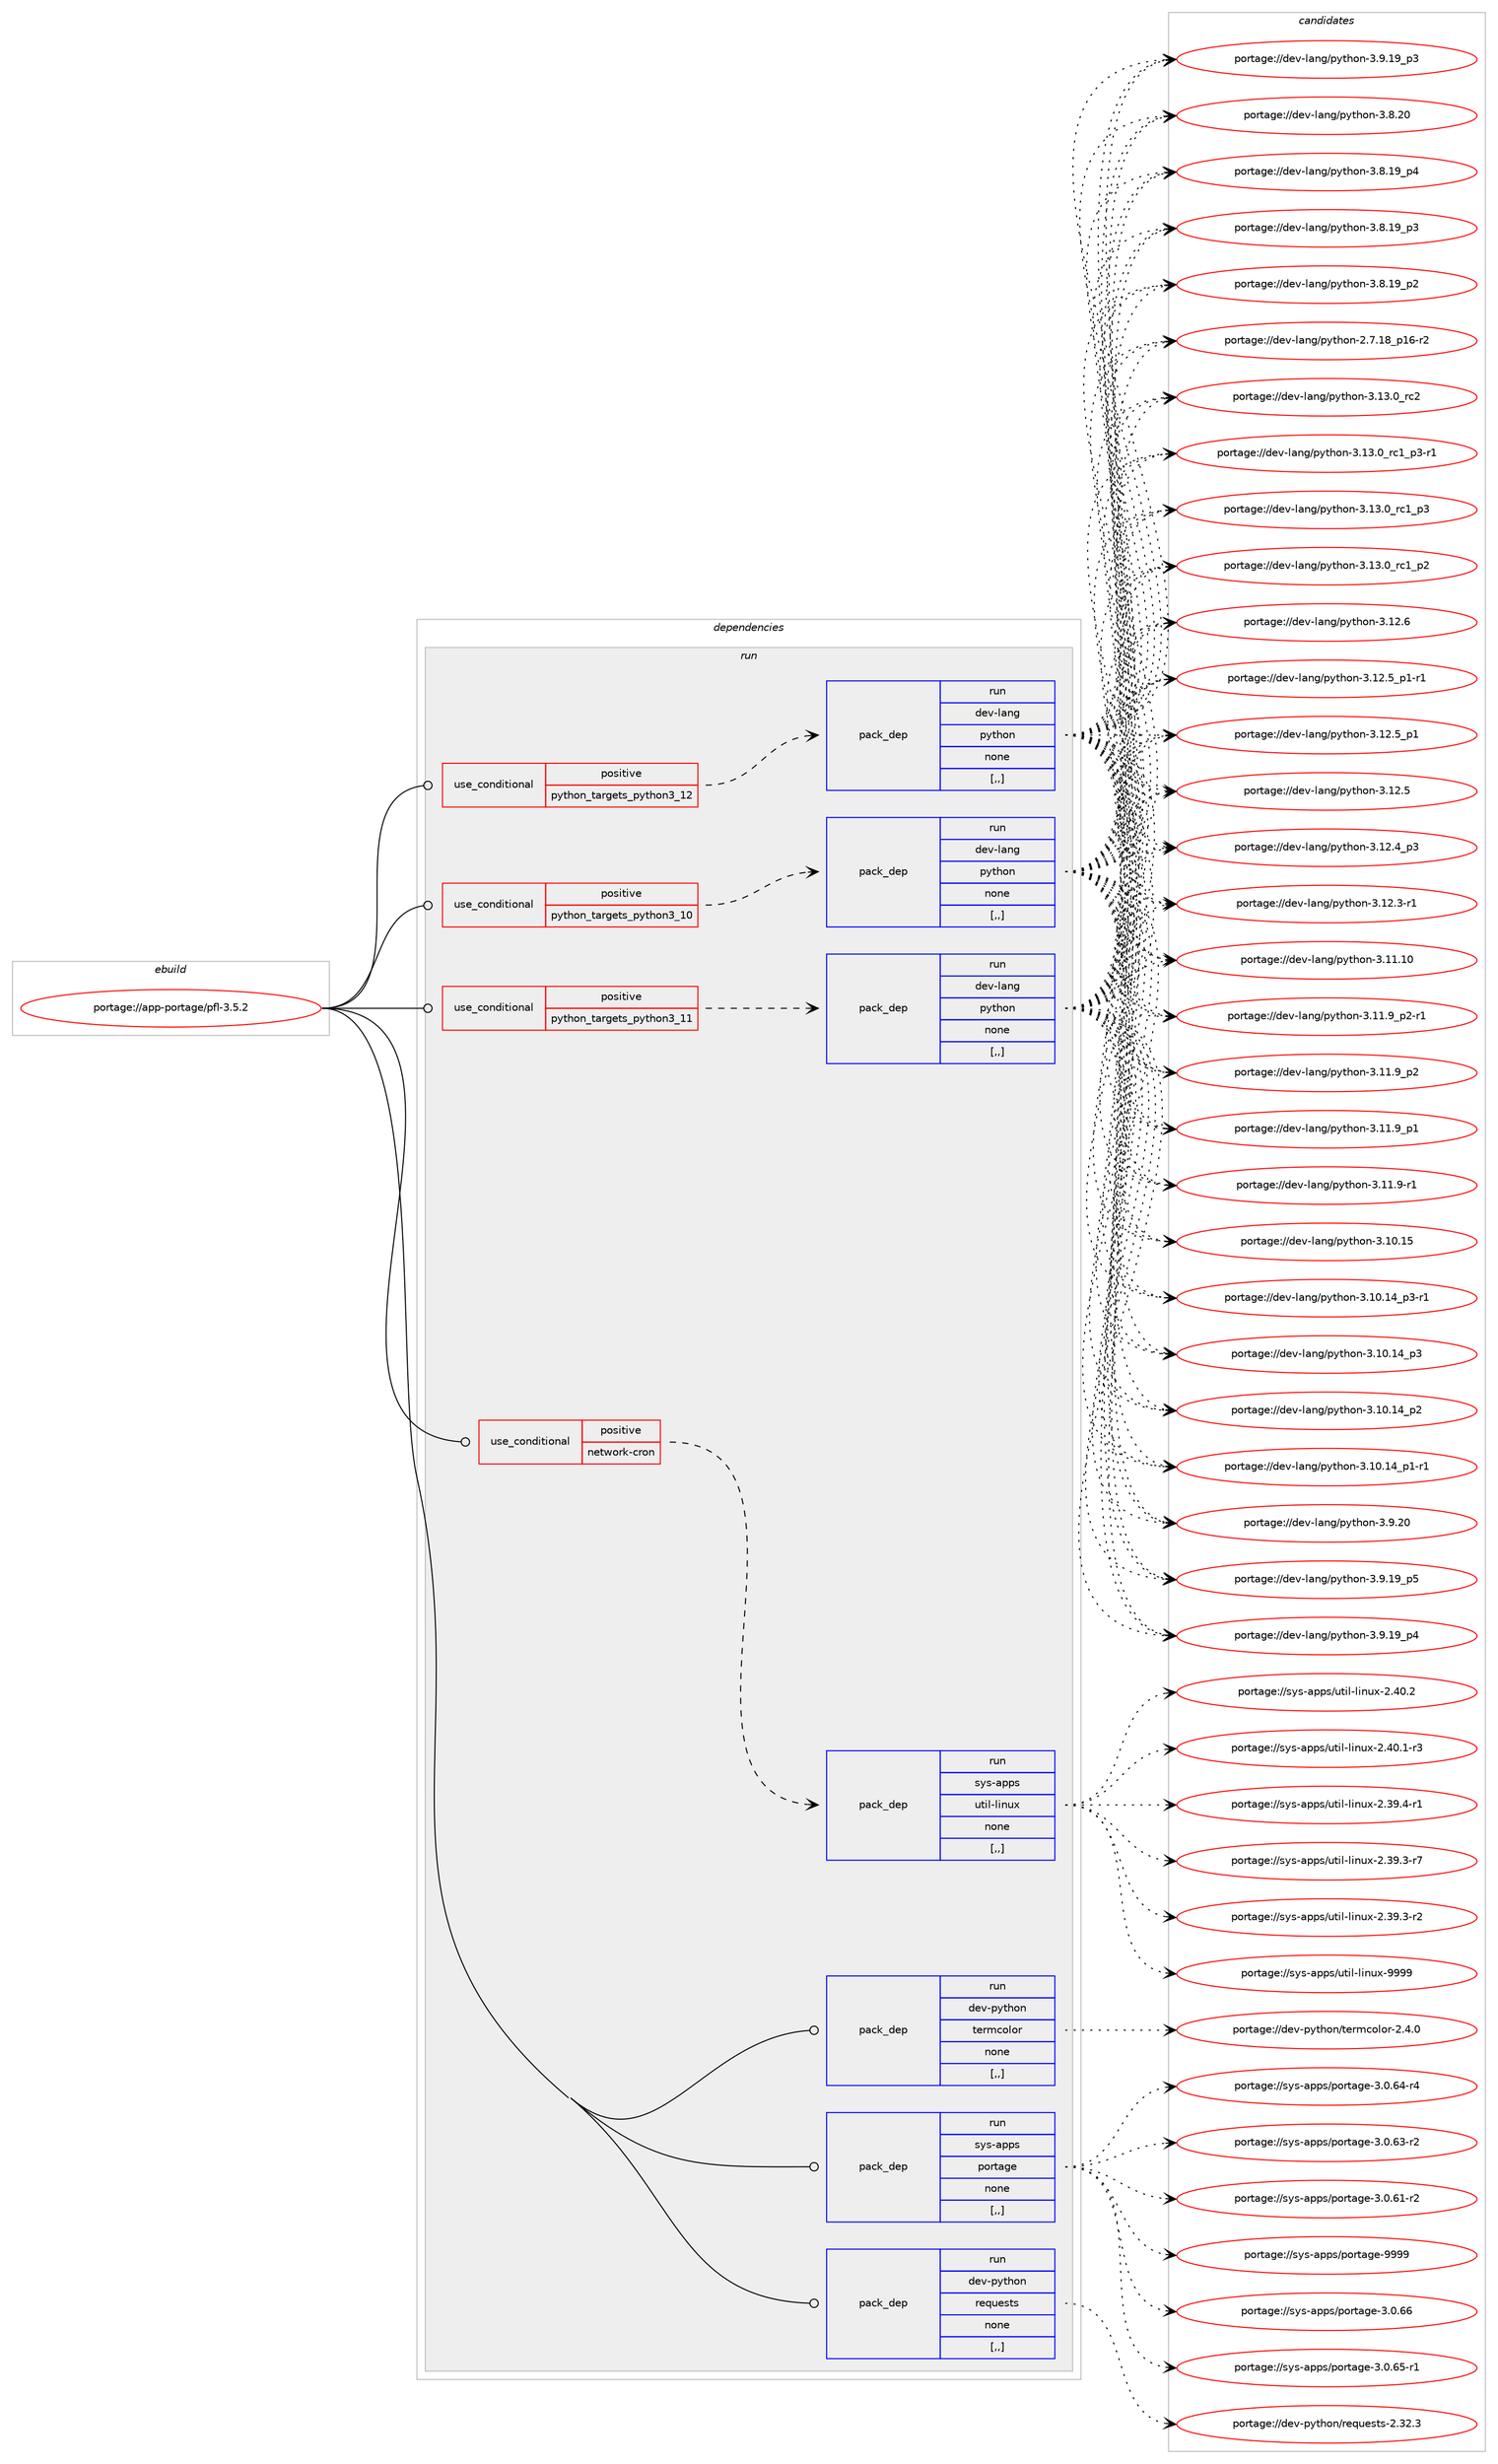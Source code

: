 digraph prolog {

# *************
# Graph options
# *************

newrank=true;
concentrate=true;
compound=true;
graph [rankdir=LR,fontname=Helvetica,fontsize=10,ranksep=1.5];#, ranksep=2.5, nodesep=0.2];
edge  [arrowhead=vee];
node  [fontname=Helvetica,fontsize=10];

# **********
# The ebuild
# **********

subgraph cluster_leftcol {
color=gray;
label=<<i>ebuild</i>>;
id [label="portage://app-portage/pfl-3.5.2", color=red, width=4, href="../app-portage/pfl-3.5.2.svg"];
}

# ****************
# The dependencies
# ****************

subgraph cluster_midcol {
color=gray;
label=<<i>dependencies</i>>;
subgraph cluster_compile {
fillcolor="#eeeeee";
style=filled;
label=<<i>compile</i>>;
}
subgraph cluster_compileandrun {
fillcolor="#eeeeee";
style=filled;
label=<<i>compile and run</i>>;
}
subgraph cluster_run {
fillcolor="#eeeeee";
style=filled;
label=<<i>run</i>>;
subgraph cond144068 {
dependency545180 [label=<<TABLE BORDER="0" CELLBORDER="1" CELLSPACING="0" CELLPADDING="4"><TR><TD ROWSPAN="3" CELLPADDING="10">use_conditional</TD></TR><TR><TD>positive</TD></TR><TR><TD>network-cron</TD></TR></TABLE>>, shape=none, color=red];
subgraph pack397045 {
dependency545181 [label=<<TABLE BORDER="0" CELLBORDER="1" CELLSPACING="0" CELLPADDING="4" WIDTH="220"><TR><TD ROWSPAN="6" CELLPADDING="30">pack_dep</TD></TR><TR><TD WIDTH="110">run</TD></TR><TR><TD>sys-apps</TD></TR><TR><TD>util-linux</TD></TR><TR><TD>none</TD></TR><TR><TD>[,,]</TD></TR></TABLE>>, shape=none, color=blue];
}
dependency545180:e -> dependency545181:w [weight=20,style="dashed",arrowhead="vee"];
}
id:e -> dependency545180:w [weight=20,style="solid",arrowhead="odot"];
subgraph cond144069 {
dependency545182 [label=<<TABLE BORDER="0" CELLBORDER="1" CELLSPACING="0" CELLPADDING="4"><TR><TD ROWSPAN="3" CELLPADDING="10">use_conditional</TD></TR><TR><TD>positive</TD></TR><TR><TD>python_targets_python3_10</TD></TR></TABLE>>, shape=none, color=red];
subgraph pack397046 {
dependency545183 [label=<<TABLE BORDER="0" CELLBORDER="1" CELLSPACING="0" CELLPADDING="4" WIDTH="220"><TR><TD ROWSPAN="6" CELLPADDING="30">pack_dep</TD></TR><TR><TD WIDTH="110">run</TD></TR><TR><TD>dev-lang</TD></TR><TR><TD>python</TD></TR><TR><TD>none</TD></TR><TR><TD>[,,]</TD></TR></TABLE>>, shape=none, color=blue];
}
dependency545182:e -> dependency545183:w [weight=20,style="dashed",arrowhead="vee"];
}
id:e -> dependency545182:w [weight=20,style="solid",arrowhead="odot"];
subgraph cond144070 {
dependency545184 [label=<<TABLE BORDER="0" CELLBORDER="1" CELLSPACING="0" CELLPADDING="4"><TR><TD ROWSPAN="3" CELLPADDING="10">use_conditional</TD></TR><TR><TD>positive</TD></TR><TR><TD>python_targets_python3_11</TD></TR></TABLE>>, shape=none, color=red];
subgraph pack397047 {
dependency545185 [label=<<TABLE BORDER="0" CELLBORDER="1" CELLSPACING="0" CELLPADDING="4" WIDTH="220"><TR><TD ROWSPAN="6" CELLPADDING="30">pack_dep</TD></TR><TR><TD WIDTH="110">run</TD></TR><TR><TD>dev-lang</TD></TR><TR><TD>python</TD></TR><TR><TD>none</TD></TR><TR><TD>[,,]</TD></TR></TABLE>>, shape=none, color=blue];
}
dependency545184:e -> dependency545185:w [weight=20,style="dashed",arrowhead="vee"];
}
id:e -> dependency545184:w [weight=20,style="solid",arrowhead="odot"];
subgraph cond144071 {
dependency545186 [label=<<TABLE BORDER="0" CELLBORDER="1" CELLSPACING="0" CELLPADDING="4"><TR><TD ROWSPAN="3" CELLPADDING="10">use_conditional</TD></TR><TR><TD>positive</TD></TR><TR><TD>python_targets_python3_12</TD></TR></TABLE>>, shape=none, color=red];
subgraph pack397048 {
dependency545187 [label=<<TABLE BORDER="0" CELLBORDER="1" CELLSPACING="0" CELLPADDING="4" WIDTH="220"><TR><TD ROWSPAN="6" CELLPADDING="30">pack_dep</TD></TR><TR><TD WIDTH="110">run</TD></TR><TR><TD>dev-lang</TD></TR><TR><TD>python</TD></TR><TR><TD>none</TD></TR><TR><TD>[,,]</TD></TR></TABLE>>, shape=none, color=blue];
}
dependency545186:e -> dependency545187:w [weight=20,style="dashed",arrowhead="vee"];
}
id:e -> dependency545186:w [weight=20,style="solid",arrowhead="odot"];
subgraph pack397049 {
dependency545188 [label=<<TABLE BORDER="0" CELLBORDER="1" CELLSPACING="0" CELLPADDING="4" WIDTH="220"><TR><TD ROWSPAN="6" CELLPADDING="30">pack_dep</TD></TR><TR><TD WIDTH="110">run</TD></TR><TR><TD>dev-python</TD></TR><TR><TD>requests</TD></TR><TR><TD>none</TD></TR><TR><TD>[,,]</TD></TR></TABLE>>, shape=none, color=blue];
}
id:e -> dependency545188:w [weight=20,style="solid",arrowhead="odot"];
subgraph pack397050 {
dependency545189 [label=<<TABLE BORDER="0" CELLBORDER="1" CELLSPACING="0" CELLPADDING="4" WIDTH="220"><TR><TD ROWSPAN="6" CELLPADDING="30">pack_dep</TD></TR><TR><TD WIDTH="110">run</TD></TR><TR><TD>dev-python</TD></TR><TR><TD>termcolor</TD></TR><TR><TD>none</TD></TR><TR><TD>[,,]</TD></TR></TABLE>>, shape=none, color=blue];
}
id:e -> dependency545189:w [weight=20,style="solid",arrowhead="odot"];
subgraph pack397051 {
dependency545190 [label=<<TABLE BORDER="0" CELLBORDER="1" CELLSPACING="0" CELLPADDING="4" WIDTH="220"><TR><TD ROWSPAN="6" CELLPADDING="30">pack_dep</TD></TR><TR><TD WIDTH="110">run</TD></TR><TR><TD>sys-apps</TD></TR><TR><TD>portage</TD></TR><TR><TD>none</TD></TR><TR><TD>[,,]</TD></TR></TABLE>>, shape=none, color=blue];
}
id:e -> dependency545190:w [weight=20,style="solid",arrowhead="odot"];
}
}

# **************
# The candidates
# **************

subgraph cluster_choices {
rank=same;
color=gray;
label=<<i>candidates</i>>;

subgraph choice397045 {
color=black;
nodesep=1;
choice115121115459711211211547117116105108451081051101171204557575757 [label="portage://sys-apps/util-linux-9999", color=red, width=4,href="../sys-apps/util-linux-9999.svg"];
choice1151211154597112112115471171161051084510810511011712045504652484650 [label="portage://sys-apps/util-linux-2.40.2", color=red, width=4,href="../sys-apps/util-linux-2.40.2.svg"];
choice11512111545971121121154711711610510845108105110117120455046524846494511451 [label="portage://sys-apps/util-linux-2.40.1-r3", color=red, width=4,href="../sys-apps/util-linux-2.40.1-r3.svg"];
choice11512111545971121121154711711610510845108105110117120455046515746524511449 [label="portage://sys-apps/util-linux-2.39.4-r1", color=red, width=4,href="../sys-apps/util-linux-2.39.4-r1.svg"];
choice11512111545971121121154711711610510845108105110117120455046515746514511455 [label="portage://sys-apps/util-linux-2.39.3-r7", color=red, width=4,href="../sys-apps/util-linux-2.39.3-r7.svg"];
choice11512111545971121121154711711610510845108105110117120455046515746514511450 [label="portage://sys-apps/util-linux-2.39.3-r2", color=red, width=4,href="../sys-apps/util-linux-2.39.3-r2.svg"];
dependency545181:e -> choice115121115459711211211547117116105108451081051101171204557575757:w [style=dotted,weight="100"];
dependency545181:e -> choice1151211154597112112115471171161051084510810511011712045504652484650:w [style=dotted,weight="100"];
dependency545181:e -> choice11512111545971121121154711711610510845108105110117120455046524846494511451:w [style=dotted,weight="100"];
dependency545181:e -> choice11512111545971121121154711711610510845108105110117120455046515746524511449:w [style=dotted,weight="100"];
dependency545181:e -> choice11512111545971121121154711711610510845108105110117120455046515746514511455:w [style=dotted,weight="100"];
dependency545181:e -> choice11512111545971121121154711711610510845108105110117120455046515746514511450:w [style=dotted,weight="100"];
}
subgraph choice397046 {
color=black;
nodesep=1;
choice10010111845108971101034711212111610411111045514649514648951149950 [label="portage://dev-lang/python-3.13.0_rc2", color=red, width=4,href="../dev-lang/python-3.13.0_rc2.svg"];
choice1001011184510897110103471121211161041111104551464951464895114994995112514511449 [label="portage://dev-lang/python-3.13.0_rc1_p3-r1", color=red, width=4,href="../dev-lang/python-3.13.0_rc1_p3-r1.svg"];
choice100101118451089711010347112121116104111110455146495146489511499499511251 [label="portage://dev-lang/python-3.13.0_rc1_p3", color=red, width=4,href="../dev-lang/python-3.13.0_rc1_p3.svg"];
choice100101118451089711010347112121116104111110455146495146489511499499511250 [label="portage://dev-lang/python-3.13.0_rc1_p2", color=red, width=4,href="../dev-lang/python-3.13.0_rc1_p2.svg"];
choice10010111845108971101034711212111610411111045514649504654 [label="portage://dev-lang/python-3.12.6", color=red, width=4,href="../dev-lang/python-3.12.6.svg"];
choice1001011184510897110103471121211161041111104551464950465395112494511449 [label="portage://dev-lang/python-3.12.5_p1-r1", color=red, width=4,href="../dev-lang/python-3.12.5_p1-r1.svg"];
choice100101118451089711010347112121116104111110455146495046539511249 [label="portage://dev-lang/python-3.12.5_p1", color=red, width=4,href="../dev-lang/python-3.12.5_p1.svg"];
choice10010111845108971101034711212111610411111045514649504653 [label="portage://dev-lang/python-3.12.5", color=red, width=4,href="../dev-lang/python-3.12.5.svg"];
choice100101118451089711010347112121116104111110455146495046529511251 [label="portage://dev-lang/python-3.12.4_p3", color=red, width=4,href="../dev-lang/python-3.12.4_p3.svg"];
choice100101118451089711010347112121116104111110455146495046514511449 [label="portage://dev-lang/python-3.12.3-r1", color=red, width=4,href="../dev-lang/python-3.12.3-r1.svg"];
choice1001011184510897110103471121211161041111104551464949464948 [label="portage://dev-lang/python-3.11.10", color=red, width=4,href="../dev-lang/python-3.11.10.svg"];
choice1001011184510897110103471121211161041111104551464949465795112504511449 [label="portage://dev-lang/python-3.11.9_p2-r1", color=red, width=4,href="../dev-lang/python-3.11.9_p2-r1.svg"];
choice100101118451089711010347112121116104111110455146494946579511250 [label="portage://dev-lang/python-3.11.9_p2", color=red, width=4,href="../dev-lang/python-3.11.9_p2.svg"];
choice100101118451089711010347112121116104111110455146494946579511249 [label="portage://dev-lang/python-3.11.9_p1", color=red, width=4,href="../dev-lang/python-3.11.9_p1.svg"];
choice100101118451089711010347112121116104111110455146494946574511449 [label="portage://dev-lang/python-3.11.9-r1", color=red, width=4,href="../dev-lang/python-3.11.9-r1.svg"];
choice1001011184510897110103471121211161041111104551464948464953 [label="portage://dev-lang/python-3.10.15", color=red, width=4,href="../dev-lang/python-3.10.15.svg"];
choice100101118451089711010347112121116104111110455146494846495295112514511449 [label="portage://dev-lang/python-3.10.14_p3-r1", color=red, width=4,href="../dev-lang/python-3.10.14_p3-r1.svg"];
choice10010111845108971101034711212111610411111045514649484649529511251 [label="portage://dev-lang/python-3.10.14_p3", color=red, width=4,href="../dev-lang/python-3.10.14_p3.svg"];
choice10010111845108971101034711212111610411111045514649484649529511250 [label="portage://dev-lang/python-3.10.14_p2", color=red, width=4,href="../dev-lang/python-3.10.14_p2.svg"];
choice100101118451089711010347112121116104111110455146494846495295112494511449 [label="portage://dev-lang/python-3.10.14_p1-r1", color=red, width=4,href="../dev-lang/python-3.10.14_p1-r1.svg"];
choice10010111845108971101034711212111610411111045514657465048 [label="portage://dev-lang/python-3.9.20", color=red, width=4,href="../dev-lang/python-3.9.20.svg"];
choice100101118451089711010347112121116104111110455146574649579511253 [label="portage://dev-lang/python-3.9.19_p5", color=red, width=4,href="../dev-lang/python-3.9.19_p5.svg"];
choice100101118451089711010347112121116104111110455146574649579511252 [label="portage://dev-lang/python-3.9.19_p4", color=red, width=4,href="../dev-lang/python-3.9.19_p4.svg"];
choice100101118451089711010347112121116104111110455146574649579511251 [label="portage://dev-lang/python-3.9.19_p3", color=red, width=4,href="../dev-lang/python-3.9.19_p3.svg"];
choice10010111845108971101034711212111610411111045514656465048 [label="portage://dev-lang/python-3.8.20", color=red, width=4,href="../dev-lang/python-3.8.20.svg"];
choice100101118451089711010347112121116104111110455146564649579511252 [label="portage://dev-lang/python-3.8.19_p4", color=red, width=4,href="../dev-lang/python-3.8.19_p4.svg"];
choice100101118451089711010347112121116104111110455146564649579511251 [label="portage://dev-lang/python-3.8.19_p3", color=red, width=4,href="../dev-lang/python-3.8.19_p3.svg"];
choice100101118451089711010347112121116104111110455146564649579511250 [label="portage://dev-lang/python-3.8.19_p2", color=red, width=4,href="../dev-lang/python-3.8.19_p2.svg"];
choice100101118451089711010347112121116104111110455046554649569511249544511450 [label="portage://dev-lang/python-2.7.18_p16-r2", color=red, width=4,href="../dev-lang/python-2.7.18_p16-r2.svg"];
dependency545183:e -> choice10010111845108971101034711212111610411111045514649514648951149950:w [style=dotted,weight="100"];
dependency545183:e -> choice1001011184510897110103471121211161041111104551464951464895114994995112514511449:w [style=dotted,weight="100"];
dependency545183:e -> choice100101118451089711010347112121116104111110455146495146489511499499511251:w [style=dotted,weight="100"];
dependency545183:e -> choice100101118451089711010347112121116104111110455146495146489511499499511250:w [style=dotted,weight="100"];
dependency545183:e -> choice10010111845108971101034711212111610411111045514649504654:w [style=dotted,weight="100"];
dependency545183:e -> choice1001011184510897110103471121211161041111104551464950465395112494511449:w [style=dotted,weight="100"];
dependency545183:e -> choice100101118451089711010347112121116104111110455146495046539511249:w [style=dotted,weight="100"];
dependency545183:e -> choice10010111845108971101034711212111610411111045514649504653:w [style=dotted,weight="100"];
dependency545183:e -> choice100101118451089711010347112121116104111110455146495046529511251:w [style=dotted,weight="100"];
dependency545183:e -> choice100101118451089711010347112121116104111110455146495046514511449:w [style=dotted,weight="100"];
dependency545183:e -> choice1001011184510897110103471121211161041111104551464949464948:w [style=dotted,weight="100"];
dependency545183:e -> choice1001011184510897110103471121211161041111104551464949465795112504511449:w [style=dotted,weight="100"];
dependency545183:e -> choice100101118451089711010347112121116104111110455146494946579511250:w [style=dotted,weight="100"];
dependency545183:e -> choice100101118451089711010347112121116104111110455146494946579511249:w [style=dotted,weight="100"];
dependency545183:e -> choice100101118451089711010347112121116104111110455146494946574511449:w [style=dotted,weight="100"];
dependency545183:e -> choice1001011184510897110103471121211161041111104551464948464953:w [style=dotted,weight="100"];
dependency545183:e -> choice100101118451089711010347112121116104111110455146494846495295112514511449:w [style=dotted,weight="100"];
dependency545183:e -> choice10010111845108971101034711212111610411111045514649484649529511251:w [style=dotted,weight="100"];
dependency545183:e -> choice10010111845108971101034711212111610411111045514649484649529511250:w [style=dotted,weight="100"];
dependency545183:e -> choice100101118451089711010347112121116104111110455146494846495295112494511449:w [style=dotted,weight="100"];
dependency545183:e -> choice10010111845108971101034711212111610411111045514657465048:w [style=dotted,weight="100"];
dependency545183:e -> choice100101118451089711010347112121116104111110455146574649579511253:w [style=dotted,weight="100"];
dependency545183:e -> choice100101118451089711010347112121116104111110455146574649579511252:w [style=dotted,weight="100"];
dependency545183:e -> choice100101118451089711010347112121116104111110455146574649579511251:w [style=dotted,weight="100"];
dependency545183:e -> choice10010111845108971101034711212111610411111045514656465048:w [style=dotted,weight="100"];
dependency545183:e -> choice100101118451089711010347112121116104111110455146564649579511252:w [style=dotted,weight="100"];
dependency545183:e -> choice100101118451089711010347112121116104111110455146564649579511251:w [style=dotted,weight="100"];
dependency545183:e -> choice100101118451089711010347112121116104111110455146564649579511250:w [style=dotted,weight="100"];
dependency545183:e -> choice100101118451089711010347112121116104111110455046554649569511249544511450:w [style=dotted,weight="100"];
}
subgraph choice397047 {
color=black;
nodesep=1;
choice10010111845108971101034711212111610411111045514649514648951149950 [label="portage://dev-lang/python-3.13.0_rc2", color=red, width=4,href="../dev-lang/python-3.13.0_rc2.svg"];
choice1001011184510897110103471121211161041111104551464951464895114994995112514511449 [label="portage://dev-lang/python-3.13.0_rc1_p3-r1", color=red, width=4,href="../dev-lang/python-3.13.0_rc1_p3-r1.svg"];
choice100101118451089711010347112121116104111110455146495146489511499499511251 [label="portage://dev-lang/python-3.13.0_rc1_p3", color=red, width=4,href="../dev-lang/python-3.13.0_rc1_p3.svg"];
choice100101118451089711010347112121116104111110455146495146489511499499511250 [label="portage://dev-lang/python-3.13.0_rc1_p2", color=red, width=4,href="../dev-lang/python-3.13.0_rc1_p2.svg"];
choice10010111845108971101034711212111610411111045514649504654 [label="portage://dev-lang/python-3.12.6", color=red, width=4,href="../dev-lang/python-3.12.6.svg"];
choice1001011184510897110103471121211161041111104551464950465395112494511449 [label="portage://dev-lang/python-3.12.5_p1-r1", color=red, width=4,href="../dev-lang/python-3.12.5_p1-r1.svg"];
choice100101118451089711010347112121116104111110455146495046539511249 [label="portage://dev-lang/python-3.12.5_p1", color=red, width=4,href="../dev-lang/python-3.12.5_p1.svg"];
choice10010111845108971101034711212111610411111045514649504653 [label="portage://dev-lang/python-3.12.5", color=red, width=4,href="../dev-lang/python-3.12.5.svg"];
choice100101118451089711010347112121116104111110455146495046529511251 [label="portage://dev-lang/python-3.12.4_p3", color=red, width=4,href="../dev-lang/python-3.12.4_p3.svg"];
choice100101118451089711010347112121116104111110455146495046514511449 [label="portage://dev-lang/python-3.12.3-r1", color=red, width=4,href="../dev-lang/python-3.12.3-r1.svg"];
choice1001011184510897110103471121211161041111104551464949464948 [label="portage://dev-lang/python-3.11.10", color=red, width=4,href="../dev-lang/python-3.11.10.svg"];
choice1001011184510897110103471121211161041111104551464949465795112504511449 [label="portage://dev-lang/python-3.11.9_p2-r1", color=red, width=4,href="../dev-lang/python-3.11.9_p2-r1.svg"];
choice100101118451089711010347112121116104111110455146494946579511250 [label="portage://dev-lang/python-3.11.9_p2", color=red, width=4,href="../dev-lang/python-3.11.9_p2.svg"];
choice100101118451089711010347112121116104111110455146494946579511249 [label="portage://dev-lang/python-3.11.9_p1", color=red, width=4,href="../dev-lang/python-3.11.9_p1.svg"];
choice100101118451089711010347112121116104111110455146494946574511449 [label="portage://dev-lang/python-3.11.9-r1", color=red, width=4,href="../dev-lang/python-3.11.9-r1.svg"];
choice1001011184510897110103471121211161041111104551464948464953 [label="portage://dev-lang/python-3.10.15", color=red, width=4,href="../dev-lang/python-3.10.15.svg"];
choice100101118451089711010347112121116104111110455146494846495295112514511449 [label="portage://dev-lang/python-3.10.14_p3-r1", color=red, width=4,href="../dev-lang/python-3.10.14_p3-r1.svg"];
choice10010111845108971101034711212111610411111045514649484649529511251 [label="portage://dev-lang/python-3.10.14_p3", color=red, width=4,href="../dev-lang/python-3.10.14_p3.svg"];
choice10010111845108971101034711212111610411111045514649484649529511250 [label="portage://dev-lang/python-3.10.14_p2", color=red, width=4,href="../dev-lang/python-3.10.14_p2.svg"];
choice100101118451089711010347112121116104111110455146494846495295112494511449 [label="portage://dev-lang/python-3.10.14_p1-r1", color=red, width=4,href="../dev-lang/python-3.10.14_p1-r1.svg"];
choice10010111845108971101034711212111610411111045514657465048 [label="portage://dev-lang/python-3.9.20", color=red, width=4,href="../dev-lang/python-3.9.20.svg"];
choice100101118451089711010347112121116104111110455146574649579511253 [label="portage://dev-lang/python-3.9.19_p5", color=red, width=4,href="../dev-lang/python-3.9.19_p5.svg"];
choice100101118451089711010347112121116104111110455146574649579511252 [label="portage://dev-lang/python-3.9.19_p4", color=red, width=4,href="../dev-lang/python-3.9.19_p4.svg"];
choice100101118451089711010347112121116104111110455146574649579511251 [label="portage://dev-lang/python-3.9.19_p3", color=red, width=4,href="../dev-lang/python-3.9.19_p3.svg"];
choice10010111845108971101034711212111610411111045514656465048 [label="portage://dev-lang/python-3.8.20", color=red, width=4,href="../dev-lang/python-3.8.20.svg"];
choice100101118451089711010347112121116104111110455146564649579511252 [label="portage://dev-lang/python-3.8.19_p4", color=red, width=4,href="../dev-lang/python-3.8.19_p4.svg"];
choice100101118451089711010347112121116104111110455146564649579511251 [label="portage://dev-lang/python-3.8.19_p3", color=red, width=4,href="../dev-lang/python-3.8.19_p3.svg"];
choice100101118451089711010347112121116104111110455146564649579511250 [label="portage://dev-lang/python-3.8.19_p2", color=red, width=4,href="../dev-lang/python-3.8.19_p2.svg"];
choice100101118451089711010347112121116104111110455046554649569511249544511450 [label="portage://dev-lang/python-2.7.18_p16-r2", color=red, width=4,href="../dev-lang/python-2.7.18_p16-r2.svg"];
dependency545185:e -> choice10010111845108971101034711212111610411111045514649514648951149950:w [style=dotted,weight="100"];
dependency545185:e -> choice1001011184510897110103471121211161041111104551464951464895114994995112514511449:w [style=dotted,weight="100"];
dependency545185:e -> choice100101118451089711010347112121116104111110455146495146489511499499511251:w [style=dotted,weight="100"];
dependency545185:e -> choice100101118451089711010347112121116104111110455146495146489511499499511250:w [style=dotted,weight="100"];
dependency545185:e -> choice10010111845108971101034711212111610411111045514649504654:w [style=dotted,weight="100"];
dependency545185:e -> choice1001011184510897110103471121211161041111104551464950465395112494511449:w [style=dotted,weight="100"];
dependency545185:e -> choice100101118451089711010347112121116104111110455146495046539511249:w [style=dotted,weight="100"];
dependency545185:e -> choice10010111845108971101034711212111610411111045514649504653:w [style=dotted,weight="100"];
dependency545185:e -> choice100101118451089711010347112121116104111110455146495046529511251:w [style=dotted,weight="100"];
dependency545185:e -> choice100101118451089711010347112121116104111110455146495046514511449:w [style=dotted,weight="100"];
dependency545185:e -> choice1001011184510897110103471121211161041111104551464949464948:w [style=dotted,weight="100"];
dependency545185:e -> choice1001011184510897110103471121211161041111104551464949465795112504511449:w [style=dotted,weight="100"];
dependency545185:e -> choice100101118451089711010347112121116104111110455146494946579511250:w [style=dotted,weight="100"];
dependency545185:e -> choice100101118451089711010347112121116104111110455146494946579511249:w [style=dotted,weight="100"];
dependency545185:e -> choice100101118451089711010347112121116104111110455146494946574511449:w [style=dotted,weight="100"];
dependency545185:e -> choice1001011184510897110103471121211161041111104551464948464953:w [style=dotted,weight="100"];
dependency545185:e -> choice100101118451089711010347112121116104111110455146494846495295112514511449:w [style=dotted,weight="100"];
dependency545185:e -> choice10010111845108971101034711212111610411111045514649484649529511251:w [style=dotted,weight="100"];
dependency545185:e -> choice10010111845108971101034711212111610411111045514649484649529511250:w [style=dotted,weight="100"];
dependency545185:e -> choice100101118451089711010347112121116104111110455146494846495295112494511449:w [style=dotted,weight="100"];
dependency545185:e -> choice10010111845108971101034711212111610411111045514657465048:w [style=dotted,weight="100"];
dependency545185:e -> choice100101118451089711010347112121116104111110455146574649579511253:w [style=dotted,weight="100"];
dependency545185:e -> choice100101118451089711010347112121116104111110455146574649579511252:w [style=dotted,weight="100"];
dependency545185:e -> choice100101118451089711010347112121116104111110455146574649579511251:w [style=dotted,weight="100"];
dependency545185:e -> choice10010111845108971101034711212111610411111045514656465048:w [style=dotted,weight="100"];
dependency545185:e -> choice100101118451089711010347112121116104111110455146564649579511252:w [style=dotted,weight="100"];
dependency545185:e -> choice100101118451089711010347112121116104111110455146564649579511251:w [style=dotted,weight="100"];
dependency545185:e -> choice100101118451089711010347112121116104111110455146564649579511250:w [style=dotted,weight="100"];
dependency545185:e -> choice100101118451089711010347112121116104111110455046554649569511249544511450:w [style=dotted,weight="100"];
}
subgraph choice397048 {
color=black;
nodesep=1;
choice10010111845108971101034711212111610411111045514649514648951149950 [label="portage://dev-lang/python-3.13.0_rc2", color=red, width=4,href="../dev-lang/python-3.13.0_rc2.svg"];
choice1001011184510897110103471121211161041111104551464951464895114994995112514511449 [label="portage://dev-lang/python-3.13.0_rc1_p3-r1", color=red, width=4,href="../dev-lang/python-3.13.0_rc1_p3-r1.svg"];
choice100101118451089711010347112121116104111110455146495146489511499499511251 [label="portage://dev-lang/python-3.13.0_rc1_p3", color=red, width=4,href="../dev-lang/python-3.13.0_rc1_p3.svg"];
choice100101118451089711010347112121116104111110455146495146489511499499511250 [label="portage://dev-lang/python-3.13.0_rc1_p2", color=red, width=4,href="../dev-lang/python-3.13.0_rc1_p2.svg"];
choice10010111845108971101034711212111610411111045514649504654 [label="portage://dev-lang/python-3.12.6", color=red, width=4,href="../dev-lang/python-3.12.6.svg"];
choice1001011184510897110103471121211161041111104551464950465395112494511449 [label="portage://dev-lang/python-3.12.5_p1-r1", color=red, width=4,href="../dev-lang/python-3.12.5_p1-r1.svg"];
choice100101118451089711010347112121116104111110455146495046539511249 [label="portage://dev-lang/python-3.12.5_p1", color=red, width=4,href="../dev-lang/python-3.12.5_p1.svg"];
choice10010111845108971101034711212111610411111045514649504653 [label="portage://dev-lang/python-3.12.5", color=red, width=4,href="../dev-lang/python-3.12.5.svg"];
choice100101118451089711010347112121116104111110455146495046529511251 [label="portage://dev-lang/python-3.12.4_p3", color=red, width=4,href="../dev-lang/python-3.12.4_p3.svg"];
choice100101118451089711010347112121116104111110455146495046514511449 [label="portage://dev-lang/python-3.12.3-r1", color=red, width=4,href="../dev-lang/python-3.12.3-r1.svg"];
choice1001011184510897110103471121211161041111104551464949464948 [label="portage://dev-lang/python-3.11.10", color=red, width=4,href="../dev-lang/python-3.11.10.svg"];
choice1001011184510897110103471121211161041111104551464949465795112504511449 [label="portage://dev-lang/python-3.11.9_p2-r1", color=red, width=4,href="../dev-lang/python-3.11.9_p2-r1.svg"];
choice100101118451089711010347112121116104111110455146494946579511250 [label="portage://dev-lang/python-3.11.9_p2", color=red, width=4,href="../dev-lang/python-3.11.9_p2.svg"];
choice100101118451089711010347112121116104111110455146494946579511249 [label="portage://dev-lang/python-3.11.9_p1", color=red, width=4,href="../dev-lang/python-3.11.9_p1.svg"];
choice100101118451089711010347112121116104111110455146494946574511449 [label="portage://dev-lang/python-3.11.9-r1", color=red, width=4,href="../dev-lang/python-3.11.9-r1.svg"];
choice1001011184510897110103471121211161041111104551464948464953 [label="portage://dev-lang/python-3.10.15", color=red, width=4,href="../dev-lang/python-3.10.15.svg"];
choice100101118451089711010347112121116104111110455146494846495295112514511449 [label="portage://dev-lang/python-3.10.14_p3-r1", color=red, width=4,href="../dev-lang/python-3.10.14_p3-r1.svg"];
choice10010111845108971101034711212111610411111045514649484649529511251 [label="portage://dev-lang/python-3.10.14_p3", color=red, width=4,href="../dev-lang/python-3.10.14_p3.svg"];
choice10010111845108971101034711212111610411111045514649484649529511250 [label="portage://dev-lang/python-3.10.14_p2", color=red, width=4,href="../dev-lang/python-3.10.14_p2.svg"];
choice100101118451089711010347112121116104111110455146494846495295112494511449 [label="portage://dev-lang/python-3.10.14_p1-r1", color=red, width=4,href="../dev-lang/python-3.10.14_p1-r1.svg"];
choice10010111845108971101034711212111610411111045514657465048 [label="portage://dev-lang/python-3.9.20", color=red, width=4,href="../dev-lang/python-3.9.20.svg"];
choice100101118451089711010347112121116104111110455146574649579511253 [label="portage://dev-lang/python-3.9.19_p5", color=red, width=4,href="../dev-lang/python-3.9.19_p5.svg"];
choice100101118451089711010347112121116104111110455146574649579511252 [label="portage://dev-lang/python-3.9.19_p4", color=red, width=4,href="../dev-lang/python-3.9.19_p4.svg"];
choice100101118451089711010347112121116104111110455146574649579511251 [label="portage://dev-lang/python-3.9.19_p3", color=red, width=4,href="../dev-lang/python-3.9.19_p3.svg"];
choice10010111845108971101034711212111610411111045514656465048 [label="portage://dev-lang/python-3.8.20", color=red, width=4,href="../dev-lang/python-3.8.20.svg"];
choice100101118451089711010347112121116104111110455146564649579511252 [label="portage://dev-lang/python-3.8.19_p4", color=red, width=4,href="../dev-lang/python-3.8.19_p4.svg"];
choice100101118451089711010347112121116104111110455146564649579511251 [label="portage://dev-lang/python-3.8.19_p3", color=red, width=4,href="../dev-lang/python-3.8.19_p3.svg"];
choice100101118451089711010347112121116104111110455146564649579511250 [label="portage://dev-lang/python-3.8.19_p2", color=red, width=4,href="../dev-lang/python-3.8.19_p2.svg"];
choice100101118451089711010347112121116104111110455046554649569511249544511450 [label="portage://dev-lang/python-2.7.18_p16-r2", color=red, width=4,href="../dev-lang/python-2.7.18_p16-r2.svg"];
dependency545187:e -> choice10010111845108971101034711212111610411111045514649514648951149950:w [style=dotted,weight="100"];
dependency545187:e -> choice1001011184510897110103471121211161041111104551464951464895114994995112514511449:w [style=dotted,weight="100"];
dependency545187:e -> choice100101118451089711010347112121116104111110455146495146489511499499511251:w [style=dotted,weight="100"];
dependency545187:e -> choice100101118451089711010347112121116104111110455146495146489511499499511250:w [style=dotted,weight="100"];
dependency545187:e -> choice10010111845108971101034711212111610411111045514649504654:w [style=dotted,weight="100"];
dependency545187:e -> choice1001011184510897110103471121211161041111104551464950465395112494511449:w [style=dotted,weight="100"];
dependency545187:e -> choice100101118451089711010347112121116104111110455146495046539511249:w [style=dotted,weight="100"];
dependency545187:e -> choice10010111845108971101034711212111610411111045514649504653:w [style=dotted,weight="100"];
dependency545187:e -> choice100101118451089711010347112121116104111110455146495046529511251:w [style=dotted,weight="100"];
dependency545187:e -> choice100101118451089711010347112121116104111110455146495046514511449:w [style=dotted,weight="100"];
dependency545187:e -> choice1001011184510897110103471121211161041111104551464949464948:w [style=dotted,weight="100"];
dependency545187:e -> choice1001011184510897110103471121211161041111104551464949465795112504511449:w [style=dotted,weight="100"];
dependency545187:e -> choice100101118451089711010347112121116104111110455146494946579511250:w [style=dotted,weight="100"];
dependency545187:e -> choice100101118451089711010347112121116104111110455146494946579511249:w [style=dotted,weight="100"];
dependency545187:e -> choice100101118451089711010347112121116104111110455146494946574511449:w [style=dotted,weight="100"];
dependency545187:e -> choice1001011184510897110103471121211161041111104551464948464953:w [style=dotted,weight="100"];
dependency545187:e -> choice100101118451089711010347112121116104111110455146494846495295112514511449:w [style=dotted,weight="100"];
dependency545187:e -> choice10010111845108971101034711212111610411111045514649484649529511251:w [style=dotted,weight="100"];
dependency545187:e -> choice10010111845108971101034711212111610411111045514649484649529511250:w [style=dotted,weight="100"];
dependency545187:e -> choice100101118451089711010347112121116104111110455146494846495295112494511449:w [style=dotted,weight="100"];
dependency545187:e -> choice10010111845108971101034711212111610411111045514657465048:w [style=dotted,weight="100"];
dependency545187:e -> choice100101118451089711010347112121116104111110455146574649579511253:w [style=dotted,weight="100"];
dependency545187:e -> choice100101118451089711010347112121116104111110455146574649579511252:w [style=dotted,weight="100"];
dependency545187:e -> choice100101118451089711010347112121116104111110455146574649579511251:w [style=dotted,weight="100"];
dependency545187:e -> choice10010111845108971101034711212111610411111045514656465048:w [style=dotted,weight="100"];
dependency545187:e -> choice100101118451089711010347112121116104111110455146564649579511252:w [style=dotted,weight="100"];
dependency545187:e -> choice100101118451089711010347112121116104111110455146564649579511251:w [style=dotted,weight="100"];
dependency545187:e -> choice100101118451089711010347112121116104111110455146564649579511250:w [style=dotted,weight="100"];
dependency545187:e -> choice100101118451089711010347112121116104111110455046554649569511249544511450:w [style=dotted,weight="100"];
}
subgraph choice397049 {
color=black;
nodesep=1;
choice100101118451121211161041111104711410111311710111511611545504651504651 [label="portage://dev-python/requests-2.32.3", color=red, width=4,href="../dev-python/requests-2.32.3.svg"];
dependency545188:e -> choice100101118451121211161041111104711410111311710111511611545504651504651:w [style=dotted,weight="100"];
}
subgraph choice397050 {
color=black;
nodesep=1;
choice100101118451121211161041111104711610111410999111108111114455046524648 [label="portage://dev-python/termcolor-2.4.0", color=red, width=4,href="../dev-python/termcolor-2.4.0.svg"];
dependency545189:e -> choice100101118451121211161041111104711610111410999111108111114455046524648:w [style=dotted,weight="100"];
}
subgraph choice397051 {
color=black;
nodesep=1;
choice115121115459711211211547112111114116971031014557575757 [label="portage://sys-apps/portage-9999", color=red, width=4,href="../sys-apps/portage-9999.svg"];
choice1151211154597112112115471121111141169710310145514648465454 [label="portage://sys-apps/portage-3.0.66", color=red, width=4,href="../sys-apps/portage-3.0.66.svg"];
choice11512111545971121121154711211111411697103101455146484654534511449 [label="portage://sys-apps/portage-3.0.65-r1", color=red, width=4,href="../sys-apps/portage-3.0.65-r1.svg"];
choice11512111545971121121154711211111411697103101455146484654524511452 [label="portage://sys-apps/portage-3.0.64-r4", color=red, width=4,href="../sys-apps/portage-3.0.64-r4.svg"];
choice11512111545971121121154711211111411697103101455146484654514511450 [label="portage://sys-apps/portage-3.0.63-r2", color=red, width=4,href="../sys-apps/portage-3.0.63-r2.svg"];
choice11512111545971121121154711211111411697103101455146484654494511450 [label="portage://sys-apps/portage-3.0.61-r2", color=red, width=4,href="../sys-apps/portage-3.0.61-r2.svg"];
dependency545190:e -> choice115121115459711211211547112111114116971031014557575757:w [style=dotted,weight="100"];
dependency545190:e -> choice1151211154597112112115471121111141169710310145514648465454:w [style=dotted,weight="100"];
dependency545190:e -> choice11512111545971121121154711211111411697103101455146484654534511449:w [style=dotted,weight="100"];
dependency545190:e -> choice11512111545971121121154711211111411697103101455146484654524511452:w [style=dotted,weight="100"];
dependency545190:e -> choice11512111545971121121154711211111411697103101455146484654514511450:w [style=dotted,weight="100"];
dependency545190:e -> choice11512111545971121121154711211111411697103101455146484654494511450:w [style=dotted,weight="100"];
}
}

}
